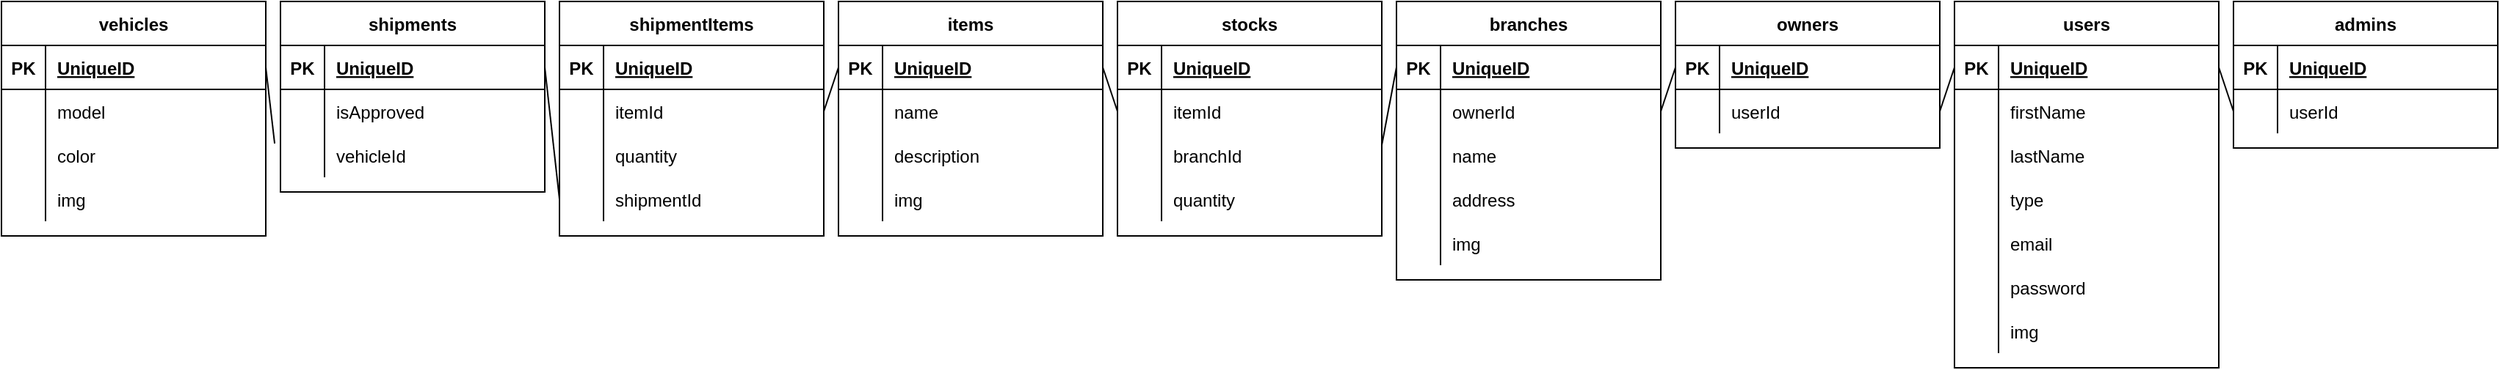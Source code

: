 <mxfile version="20.3.0" type="device"><diagram id="ahEqrZhS5CQChm1L1wjE" name="Page-1"><mxGraphModel dx="1419" dy="865" grid="1" gridSize="10" guides="1" tooltips="1" connect="1" arrows="1" fold="1" page="1" pageScale="1" pageWidth="850" pageHeight="1100" math="0" shadow="0"><root><mxCell id="0"/><mxCell id="1" parent="0"/><mxCell id="N9Du5Op2rLEVQdW0FPnH-1" value="users" style="shape=table;startSize=30;container=1;collapsible=1;childLayout=tableLayout;fixedRows=1;rowLines=0;fontStyle=1;align=center;resizeLast=1;" parent="1" vertex="1"><mxGeometry x="1460" y="490" width="180" height="250" as="geometry"/></mxCell><mxCell id="N9Du5Op2rLEVQdW0FPnH-2" value="" style="shape=tableRow;horizontal=0;startSize=0;swimlaneHead=0;swimlaneBody=0;fillColor=none;collapsible=0;dropTarget=0;points=[[0,0.5],[1,0.5]];portConstraint=eastwest;top=0;left=0;right=0;bottom=1;" parent="N9Du5Op2rLEVQdW0FPnH-1" vertex="1"><mxGeometry y="30" width="180" height="30" as="geometry"/></mxCell><mxCell id="N9Du5Op2rLEVQdW0FPnH-3" value="PK" style="shape=partialRectangle;connectable=0;fillColor=none;top=0;left=0;bottom=0;right=0;fontStyle=1;overflow=hidden;" parent="N9Du5Op2rLEVQdW0FPnH-2" vertex="1"><mxGeometry width="30" height="30" as="geometry"><mxRectangle width="30" height="30" as="alternateBounds"/></mxGeometry></mxCell><mxCell id="N9Du5Op2rLEVQdW0FPnH-4" value="UniqueID" style="shape=partialRectangle;connectable=0;fillColor=none;top=0;left=0;bottom=0;right=0;align=left;spacingLeft=6;fontStyle=5;overflow=hidden;" parent="N9Du5Op2rLEVQdW0FPnH-2" vertex="1"><mxGeometry x="30" width="150" height="30" as="geometry"><mxRectangle width="150" height="30" as="alternateBounds"/></mxGeometry></mxCell><mxCell id="N9Du5Op2rLEVQdW0FPnH-5" value="" style="shape=tableRow;horizontal=0;startSize=0;swimlaneHead=0;swimlaneBody=0;fillColor=none;collapsible=0;dropTarget=0;points=[[0,0.5],[1,0.5]];portConstraint=eastwest;top=0;left=0;right=0;bottom=0;" parent="N9Du5Op2rLEVQdW0FPnH-1" vertex="1"><mxGeometry y="60" width="180" height="30" as="geometry"/></mxCell><mxCell id="N9Du5Op2rLEVQdW0FPnH-6" value="" style="shape=partialRectangle;connectable=0;fillColor=none;top=0;left=0;bottom=0;right=0;editable=1;overflow=hidden;" parent="N9Du5Op2rLEVQdW0FPnH-5" vertex="1"><mxGeometry width="30" height="30" as="geometry"><mxRectangle width="30" height="30" as="alternateBounds"/></mxGeometry></mxCell><mxCell id="N9Du5Op2rLEVQdW0FPnH-7" value="firstName" style="shape=partialRectangle;connectable=0;fillColor=none;top=0;left=0;bottom=0;right=0;align=left;spacingLeft=6;overflow=hidden;" parent="N9Du5Op2rLEVQdW0FPnH-5" vertex="1"><mxGeometry x="30" width="150" height="30" as="geometry"><mxRectangle width="150" height="30" as="alternateBounds"/></mxGeometry></mxCell><mxCell id="N9Du5Op2rLEVQdW0FPnH-8" value="" style="shape=tableRow;horizontal=0;startSize=0;swimlaneHead=0;swimlaneBody=0;fillColor=none;collapsible=0;dropTarget=0;points=[[0,0.5],[1,0.5]];portConstraint=eastwest;top=0;left=0;right=0;bottom=0;" parent="N9Du5Op2rLEVQdW0FPnH-1" vertex="1"><mxGeometry y="90" width="180" height="30" as="geometry"/></mxCell><mxCell id="N9Du5Op2rLEVQdW0FPnH-9" value="" style="shape=partialRectangle;connectable=0;fillColor=none;top=0;left=0;bottom=0;right=0;editable=1;overflow=hidden;" parent="N9Du5Op2rLEVQdW0FPnH-8" vertex="1"><mxGeometry width="30" height="30" as="geometry"><mxRectangle width="30" height="30" as="alternateBounds"/></mxGeometry></mxCell><mxCell id="N9Du5Op2rLEVQdW0FPnH-10" value="lastName" style="shape=partialRectangle;connectable=0;fillColor=none;top=0;left=0;bottom=0;right=0;align=left;spacingLeft=6;overflow=hidden;" parent="N9Du5Op2rLEVQdW0FPnH-8" vertex="1"><mxGeometry x="30" width="150" height="30" as="geometry"><mxRectangle width="150" height="30" as="alternateBounds"/></mxGeometry></mxCell><mxCell id="N9Du5Op2rLEVQdW0FPnH-140" style="shape=tableRow;horizontal=0;startSize=0;swimlaneHead=0;swimlaneBody=0;fillColor=none;collapsible=0;dropTarget=0;points=[[0,0.5],[1,0.5]];portConstraint=eastwest;top=0;left=0;right=0;bottom=0;" parent="N9Du5Op2rLEVQdW0FPnH-1" vertex="1"><mxGeometry y="120" width="180" height="30" as="geometry"/></mxCell><mxCell id="N9Du5Op2rLEVQdW0FPnH-141" style="shape=partialRectangle;connectable=0;fillColor=none;top=0;left=0;bottom=0;right=0;editable=1;overflow=hidden;" parent="N9Du5Op2rLEVQdW0FPnH-140" vertex="1"><mxGeometry width="30" height="30" as="geometry"><mxRectangle width="30" height="30" as="alternateBounds"/></mxGeometry></mxCell><mxCell id="N9Du5Op2rLEVQdW0FPnH-142" value="type" style="shape=partialRectangle;connectable=0;fillColor=none;top=0;left=0;bottom=0;right=0;align=left;spacingLeft=6;overflow=hidden;" parent="N9Du5Op2rLEVQdW0FPnH-140" vertex="1"><mxGeometry x="30" width="150" height="30" as="geometry"><mxRectangle width="150" height="30" as="alternateBounds"/></mxGeometry></mxCell><mxCell id="N9Du5Op2rLEVQdW0FPnH-143" style="shape=tableRow;horizontal=0;startSize=0;swimlaneHead=0;swimlaneBody=0;fillColor=none;collapsible=0;dropTarget=0;points=[[0,0.5],[1,0.5]];portConstraint=eastwest;top=0;left=0;right=0;bottom=0;" parent="N9Du5Op2rLEVQdW0FPnH-1" vertex="1"><mxGeometry y="150" width="180" height="30" as="geometry"/></mxCell><mxCell id="N9Du5Op2rLEVQdW0FPnH-144" style="shape=partialRectangle;connectable=0;fillColor=none;top=0;left=0;bottom=0;right=0;editable=1;overflow=hidden;" parent="N9Du5Op2rLEVQdW0FPnH-143" vertex="1"><mxGeometry width="30" height="30" as="geometry"><mxRectangle width="30" height="30" as="alternateBounds"/></mxGeometry></mxCell><mxCell id="N9Du5Op2rLEVQdW0FPnH-145" value="email" style="shape=partialRectangle;connectable=0;fillColor=none;top=0;left=0;bottom=0;right=0;align=left;spacingLeft=6;overflow=hidden;" parent="N9Du5Op2rLEVQdW0FPnH-143" vertex="1"><mxGeometry x="30" width="150" height="30" as="geometry"><mxRectangle width="150" height="30" as="alternateBounds"/></mxGeometry></mxCell><mxCell id="N9Du5Op2rLEVQdW0FPnH-146" style="shape=tableRow;horizontal=0;startSize=0;swimlaneHead=0;swimlaneBody=0;fillColor=none;collapsible=0;dropTarget=0;points=[[0,0.5],[1,0.5]];portConstraint=eastwest;top=0;left=0;right=0;bottom=0;" parent="N9Du5Op2rLEVQdW0FPnH-1" vertex="1"><mxGeometry y="180" width="180" height="30" as="geometry"/></mxCell><mxCell id="N9Du5Op2rLEVQdW0FPnH-147" style="shape=partialRectangle;connectable=0;fillColor=none;top=0;left=0;bottom=0;right=0;editable=1;overflow=hidden;" parent="N9Du5Op2rLEVQdW0FPnH-146" vertex="1"><mxGeometry width="30" height="30" as="geometry"><mxRectangle width="30" height="30" as="alternateBounds"/></mxGeometry></mxCell><mxCell id="N9Du5Op2rLEVQdW0FPnH-148" value="password" style="shape=partialRectangle;connectable=0;fillColor=none;top=0;left=0;bottom=0;right=0;align=left;spacingLeft=6;overflow=hidden;" parent="N9Du5Op2rLEVQdW0FPnH-146" vertex="1"><mxGeometry x="30" width="150" height="30" as="geometry"><mxRectangle width="150" height="30" as="alternateBounds"/></mxGeometry></mxCell><mxCell id="N9Du5Op2rLEVQdW0FPnH-158" style="shape=tableRow;horizontal=0;startSize=0;swimlaneHead=0;swimlaneBody=0;fillColor=none;collapsible=0;dropTarget=0;points=[[0,0.5],[1,0.5]];portConstraint=eastwest;top=0;left=0;right=0;bottom=0;" parent="N9Du5Op2rLEVQdW0FPnH-1" vertex="1"><mxGeometry y="210" width="180" height="30" as="geometry"/></mxCell><mxCell id="N9Du5Op2rLEVQdW0FPnH-159" style="shape=partialRectangle;connectable=0;fillColor=none;top=0;left=0;bottom=0;right=0;editable=1;overflow=hidden;" parent="N9Du5Op2rLEVQdW0FPnH-158" vertex="1"><mxGeometry width="30" height="30" as="geometry"><mxRectangle width="30" height="30" as="alternateBounds"/></mxGeometry></mxCell><mxCell id="N9Du5Op2rLEVQdW0FPnH-160" value="img" style="shape=partialRectangle;connectable=0;fillColor=none;top=0;left=0;bottom=0;right=0;align=left;spacingLeft=6;overflow=hidden;" parent="N9Du5Op2rLEVQdW0FPnH-158" vertex="1"><mxGeometry x="30" width="150" height="30" as="geometry"><mxRectangle width="150" height="30" as="alternateBounds"/></mxGeometry></mxCell><mxCell id="N9Du5Op2rLEVQdW0FPnH-14" value="items" style="shape=table;startSize=30;container=1;collapsible=1;childLayout=tableLayout;fixedRows=1;rowLines=0;fontStyle=1;align=center;resizeLast=1;" parent="1" vertex="1"><mxGeometry x="700" y="490" width="180" height="160" as="geometry"/></mxCell><mxCell id="N9Du5Op2rLEVQdW0FPnH-15" value="" style="shape=tableRow;horizontal=0;startSize=0;swimlaneHead=0;swimlaneBody=0;fillColor=none;collapsible=0;dropTarget=0;points=[[0,0.5],[1,0.5]];portConstraint=eastwest;top=0;left=0;right=0;bottom=1;" parent="N9Du5Op2rLEVQdW0FPnH-14" vertex="1"><mxGeometry y="30" width="180" height="30" as="geometry"/></mxCell><mxCell id="N9Du5Op2rLEVQdW0FPnH-16" value="PK" style="shape=partialRectangle;connectable=0;fillColor=none;top=0;left=0;bottom=0;right=0;fontStyle=1;overflow=hidden;" parent="N9Du5Op2rLEVQdW0FPnH-15" vertex="1"><mxGeometry width="30" height="30" as="geometry"><mxRectangle width="30" height="30" as="alternateBounds"/></mxGeometry></mxCell><mxCell id="N9Du5Op2rLEVQdW0FPnH-17" value="UniqueID" style="shape=partialRectangle;connectable=0;fillColor=none;top=0;left=0;bottom=0;right=0;align=left;spacingLeft=6;fontStyle=5;overflow=hidden;" parent="N9Du5Op2rLEVQdW0FPnH-15" vertex="1"><mxGeometry x="30" width="150" height="30" as="geometry"><mxRectangle width="150" height="30" as="alternateBounds"/></mxGeometry></mxCell><mxCell id="N9Du5Op2rLEVQdW0FPnH-18" value="" style="shape=tableRow;horizontal=0;startSize=0;swimlaneHead=0;swimlaneBody=0;fillColor=none;collapsible=0;dropTarget=0;points=[[0,0.5],[1,0.5]];portConstraint=eastwest;top=0;left=0;right=0;bottom=0;" parent="N9Du5Op2rLEVQdW0FPnH-14" vertex="1"><mxGeometry y="60" width="180" height="30" as="geometry"/></mxCell><mxCell id="N9Du5Op2rLEVQdW0FPnH-19" value="" style="shape=partialRectangle;connectable=0;fillColor=none;top=0;left=0;bottom=0;right=0;editable=1;overflow=hidden;" parent="N9Du5Op2rLEVQdW0FPnH-18" vertex="1"><mxGeometry width="30" height="30" as="geometry"><mxRectangle width="30" height="30" as="alternateBounds"/></mxGeometry></mxCell><mxCell id="N9Du5Op2rLEVQdW0FPnH-20" value="name" style="shape=partialRectangle;connectable=0;fillColor=none;top=0;left=0;bottom=0;right=0;align=left;spacingLeft=6;overflow=hidden;" parent="N9Du5Op2rLEVQdW0FPnH-18" vertex="1"><mxGeometry x="30" width="150" height="30" as="geometry"><mxRectangle width="150" height="30" as="alternateBounds"/></mxGeometry></mxCell><mxCell id="N9Du5Op2rLEVQdW0FPnH-21" value="" style="shape=tableRow;horizontal=0;startSize=0;swimlaneHead=0;swimlaneBody=0;fillColor=none;collapsible=0;dropTarget=0;points=[[0,0.5],[1,0.5]];portConstraint=eastwest;top=0;left=0;right=0;bottom=0;" parent="N9Du5Op2rLEVQdW0FPnH-14" vertex="1"><mxGeometry y="90" width="180" height="30" as="geometry"/></mxCell><mxCell id="N9Du5Op2rLEVQdW0FPnH-22" value="" style="shape=partialRectangle;connectable=0;fillColor=none;top=0;left=0;bottom=0;right=0;editable=1;overflow=hidden;" parent="N9Du5Op2rLEVQdW0FPnH-21" vertex="1"><mxGeometry width="30" height="30" as="geometry"><mxRectangle width="30" height="30" as="alternateBounds"/></mxGeometry></mxCell><mxCell id="N9Du5Op2rLEVQdW0FPnH-23" value="description" style="shape=partialRectangle;connectable=0;fillColor=none;top=0;left=0;bottom=0;right=0;align=left;spacingLeft=6;overflow=hidden;" parent="N9Du5Op2rLEVQdW0FPnH-21" vertex="1"><mxGeometry x="30" width="150" height="30" as="geometry"><mxRectangle width="150" height="30" as="alternateBounds"/></mxGeometry></mxCell><mxCell id="N9Du5Op2rLEVQdW0FPnH-152" style="shape=tableRow;horizontal=0;startSize=0;swimlaneHead=0;swimlaneBody=0;fillColor=none;collapsible=0;dropTarget=0;points=[[0,0.5],[1,0.5]];portConstraint=eastwest;top=0;left=0;right=0;bottom=0;" parent="N9Du5Op2rLEVQdW0FPnH-14" vertex="1"><mxGeometry y="120" width="180" height="30" as="geometry"/></mxCell><mxCell id="N9Du5Op2rLEVQdW0FPnH-153" style="shape=partialRectangle;connectable=0;fillColor=none;top=0;left=0;bottom=0;right=0;editable=1;overflow=hidden;" parent="N9Du5Op2rLEVQdW0FPnH-152" vertex="1"><mxGeometry width="30" height="30" as="geometry"><mxRectangle width="30" height="30" as="alternateBounds"/></mxGeometry></mxCell><mxCell id="N9Du5Op2rLEVQdW0FPnH-154" value="img" style="shape=partialRectangle;connectable=0;fillColor=none;top=0;left=0;bottom=0;right=0;align=left;spacingLeft=6;overflow=hidden;" parent="N9Du5Op2rLEVQdW0FPnH-152" vertex="1"><mxGeometry x="30" width="150" height="30" as="geometry"><mxRectangle width="150" height="30" as="alternateBounds"/></mxGeometry></mxCell><mxCell id="N9Du5Op2rLEVQdW0FPnH-27" value="vehicles" style="shape=table;startSize=30;container=1;collapsible=1;childLayout=tableLayout;fixedRows=1;rowLines=0;fontStyle=1;align=center;resizeLast=1;" parent="1" vertex="1"><mxGeometry x="130" y="490" width="180" height="160" as="geometry"/></mxCell><mxCell id="N9Du5Op2rLEVQdW0FPnH-28" value="" style="shape=tableRow;horizontal=0;startSize=0;swimlaneHead=0;swimlaneBody=0;fillColor=none;collapsible=0;dropTarget=0;points=[[0,0.5],[1,0.5]];portConstraint=eastwest;top=0;left=0;right=0;bottom=1;" parent="N9Du5Op2rLEVQdW0FPnH-27" vertex="1"><mxGeometry y="30" width="180" height="30" as="geometry"/></mxCell><mxCell id="N9Du5Op2rLEVQdW0FPnH-29" value="PK" style="shape=partialRectangle;connectable=0;fillColor=none;top=0;left=0;bottom=0;right=0;fontStyle=1;overflow=hidden;" parent="N9Du5Op2rLEVQdW0FPnH-28" vertex="1"><mxGeometry width="30" height="30" as="geometry"><mxRectangle width="30" height="30" as="alternateBounds"/></mxGeometry></mxCell><mxCell id="N9Du5Op2rLEVQdW0FPnH-30" value="UniqueID" style="shape=partialRectangle;connectable=0;fillColor=none;top=0;left=0;bottom=0;right=0;align=left;spacingLeft=6;fontStyle=5;overflow=hidden;" parent="N9Du5Op2rLEVQdW0FPnH-28" vertex="1"><mxGeometry x="30" width="150" height="30" as="geometry"><mxRectangle width="150" height="30" as="alternateBounds"/></mxGeometry></mxCell><mxCell id="N9Du5Op2rLEVQdW0FPnH-31" value="" style="shape=tableRow;horizontal=0;startSize=0;swimlaneHead=0;swimlaneBody=0;fillColor=none;collapsible=0;dropTarget=0;points=[[0,0.5],[1,0.5]];portConstraint=eastwest;top=0;left=0;right=0;bottom=0;" parent="N9Du5Op2rLEVQdW0FPnH-27" vertex="1"><mxGeometry y="60" width="180" height="30" as="geometry"/></mxCell><mxCell id="N9Du5Op2rLEVQdW0FPnH-32" value="" style="shape=partialRectangle;connectable=0;fillColor=none;top=0;left=0;bottom=0;right=0;editable=1;overflow=hidden;" parent="N9Du5Op2rLEVQdW0FPnH-31" vertex="1"><mxGeometry width="30" height="30" as="geometry"><mxRectangle width="30" height="30" as="alternateBounds"/></mxGeometry></mxCell><mxCell id="N9Du5Op2rLEVQdW0FPnH-33" value="model" style="shape=partialRectangle;connectable=0;fillColor=none;top=0;left=0;bottom=0;right=0;align=left;spacingLeft=6;overflow=hidden;" parent="N9Du5Op2rLEVQdW0FPnH-31" vertex="1"><mxGeometry x="30" width="150" height="30" as="geometry"><mxRectangle width="150" height="30" as="alternateBounds"/></mxGeometry></mxCell><mxCell id="N9Du5Op2rLEVQdW0FPnH-34" value="" style="shape=tableRow;horizontal=0;startSize=0;swimlaneHead=0;swimlaneBody=0;fillColor=none;collapsible=0;dropTarget=0;points=[[0,0.5],[1,0.5]];portConstraint=eastwest;top=0;left=0;right=0;bottom=0;" parent="N9Du5Op2rLEVQdW0FPnH-27" vertex="1"><mxGeometry y="90" width="180" height="30" as="geometry"/></mxCell><mxCell id="N9Du5Op2rLEVQdW0FPnH-35" value="" style="shape=partialRectangle;connectable=0;fillColor=none;top=0;left=0;bottom=0;right=0;editable=1;overflow=hidden;" parent="N9Du5Op2rLEVQdW0FPnH-34" vertex="1"><mxGeometry width="30" height="30" as="geometry"><mxRectangle width="30" height="30" as="alternateBounds"/></mxGeometry></mxCell><mxCell id="N9Du5Op2rLEVQdW0FPnH-36" value="color" style="shape=partialRectangle;connectable=0;fillColor=none;top=0;left=0;bottom=0;right=0;align=left;spacingLeft=6;overflow=hidden;" parent="N9Du5Op2rLEVQdW0FPnH-34" vertex="1"><mxGeometry x="30" width="150" height="30" as="geometry"><mxRectangle width="150" height="30" as="alternateBounds"/></mxGeometry></mxCell><mxCell id="N9Du5Op2rLEVQdW0FPnH-149" style="shape=tableRow;horizontal=0;startSize=0;swimlaneHead=0;swimlaneBody=0;fillColor=none;collapsible=0;dropTarget=0;points=[[0,0.5],[1,0.5]];portConstraint=eastwest;top=0;left=0;right=0;bottom=0;" parent="N9Du5Op2rLEVQdW0FPnH-27" vertex="1"><mxGeometry y="120" width="180" height="30" as="geometry"/></mxCell><mxCell id="N9Du5Op2rLEVQdW0FPnH-150" style="shape=partialRectangle;connectable=0;fillColor=none;top=0;left=0;bottom=0;right=0;editable=1;overflow=hidden;" parent="N9Du5Op2rLEVQdW0FPnH-149" vertex="1"><mxGeometry width="30" height="30" as="geometry"><mxRectangle width="30" height="30" as="alternateBounds"/></mxGeometry></mxCell><mxCell id="N9Du5Op2rLEVQdW0FPnH-151" value="img" style="shape=partialRectangle;connectable=0;fillColor=none;top=0;left=0;bottom=0;right=0;align=left;spacingLeft=6;overflow=hidden;" parent="N9Du5Op2rLEVQdW0FPnH-149" vertex="1"><mxGeometry x="30" width="150" height="30" as="geometry"><mxRectangle width="150" height="30" as="alternateBounds"/></mxGeometry></mxCell><mxCell id="N9Du5Op2rLEVQdW0FPnH-40" value="branches" style="shape=table;startSize=30;container=1;collapsible=1;childLayout=tableLayout;fixedRows=1;rowLines=0;fontStyle=1;align=center;resizeLast=1;" parent="1" vertex="1"><mxGeometry x="1080" y="490" width="180" height="190" as="geometry"/></mxCell><mxCell id="N9Du5Op2rLEVQdW0FPnH-41" value="" style="shape=tableRow;horizontal=0;startSize=0;swimlaneHead=0;swimlaneBody=0;fillColor=none;collapsible=0;dropTarget=0;points=[[0,0.5],[1,0.5]];portConstraint=eastwest;top=0;left=0;right=0;bottom=1;" parent="N9Du5Op2rLEVQdW0FPnH-40" vertex="1"><mxGeometry y="30" width="180" height="30" as="geometry"/></mxCell><mxCell id="N9Du5Op2rLEVQdW0FPnH-42" value="PK" style="shape=partialRectangle;connectable=0;fillColor=none;top=0;left=0;bottom=0;right=0;fontStyle=1;overflow=hidden;" parent="N9Du5Op2rLEVQdW0FPnH-41" vertex="1"><mxGeometry width="30" height="30" as="geometry"><mxRectangle width="30" height="30" as="alternateBounds"/></mxGeometry></mxCell><mxCell id="N9Du5Op2rLEVQdW0FPnH-43" value="UniqueID" style="shape=partialRectangle;connectable=0;fillColor=none;top=0;left=0;bottom=0;right=0;align=left;spacingLeft=6;fontStyle=5;overflow=hidden;" parent="N9Du5Op2rLEVQdW0FPnH-41" vertex="1"><mxGeometry x="30" width="150" height="30" as="geometry"><mxRectangle width="150" height="30" as="alternateBounds"/></mxGeometry></mxCell><mxCell id="N9Du5Op2rLEVQdW0FPnH-44" value="" style="shape=tableRow;horizontal=0;startSize=0;swimlaneHead=0;swimlaneBody=0;fillColor=none;collapsible=0;dropTarget=0;points=[[0,0.5],[1,0.5]];portConstraint=eastwest;top=0;left=0;right=0;bottom=0;" parent="N9Du5Op2rLEVQdW0FPnH-40" vertex="1"><mxGeometry y="60" width="180" height="30" as="geometry"/></mxCell><mxCell id="N9Du5Op2rLEVQdW0FPnH-45" value="" style="shape=partialRectangle;connectable=0;fillColor=none;top=0;left=0;bottom=0;right=0;editable=1;overflow=hidden;" parent="N9Du5Op2rLEVQdW0FPnH-44" vertex="1"><mxGeometry width="30" height="30" as="geometry"><mxRectangle width="30" height="30" as="alternateBounds"/></mxGeometry></mxCell><mxCell id="N9Du5Op2rLEVQdW0FPnH-46" value="ownerId" style="shape=partialRectangle;connectable=0;fillColor=none;top=0;left=0;bottom=0;right=0;align=left;spacingLeft=6;overflow=hidden;" parent="N9Du5Op2rLEVQdW0FPnH-44" vertex="1"><mxGeometry x="30" width="150" height="30" as="geometry"><mxRectangle width="150" height="30" as="alternateBounds"/></mxGeometry></mxCell><mxCell id="N9Du5Op2rLEVQdW0FPnH-50" value="" style="shape=tableRow;horizontal=0;startSize=0;swimlaneHead=0;swimlaneBody=0;fillColor=none;collapsible=0;dropTarget=0;points=[[0,0.5],[1,0.5]];portConstraint=eastwest;top=0;left=0;right=0;bottom=0;" parent="N9Du5Op2rLEVQdW0FPnH-40" vertex="1"><mxGeometry y="90" width="180" height="30" as="geometry"/></mxCell><mxCell id="N9Du5Op2rLEVQdW0FPnH-51" value="" style="shape=partialRectangle;connectable=0;fillColor=none;top=0;left=0;bottom=0;right=0;editable=1;overflow=hidden;" parent="N9Du5Op2rLEVQdW0FPnH-50" vertex="1"><mxGeometry width="30" height="30" as="geometry"><mxRectangle width="30" height="30" as="alternateBounds"/></mxGeometry></mxCell><mxCell id="N9Du5Op2rLEVQdW0FPnH-52" value="name" style="shape=partialRectangle;connectable=0;fillColor=none;top=0;left=0;bottom=0;right=0;align=left;spacingLeft=6;overflow=hidden;" parent="N9Du5Op2rLEVQdW0FPnH-50" vertex="1"><mxGeometry x="30" width="150" height="30" as="geometry"><mxRectangle width="150" height="30" as="alternateBounds"/></mxGeometry></mxCell><mxCell id="N9Du5Op2rLEVQdW0FPnH-47" value="" style="shape=tableRow;horizontal=0;startSize=0;swimlaneHead=0;swimlaneBody=0;fillColor=none;collapsible=0;dropTarget=0;points=[[0,0.5],[1,0.5]];portConstraint=eastwest;top=0;left=0;right=0;bottom=0;" parent="N9Du5Op2rLEVQdW0FPnH-40" vertex="1"><mxGeometry y="120" width="180" height="30" as="geometry"/></mxCell><mxCell id="N9Du5Op2rLEVQdW0FPnH-48" value="" style="shape=partialRectangle;connectable=0;fillColor=none;top=0;left=0;bottom=0;right=0;editable=1;overflow=hidden;" parent="N9Du5Op2rLEVQdW0FPnH-47" vertex="1"><mxGeometry width="30" height="30" as="geometry"><mxRectangle width="30" height="30" as="alternateBounds"/></mxGeometry></mxCell><mxCell id="N9Du5Op2rLEVQdW0FPnH-49" value="address" style="shape=partialRectangle;connectable=0;fillColor=none;top=0;left=0;bottom=0;right=0;align=left;spacingLeft=6;overflow=hidden;" parent="N9Du5Op2rLEVQdW0FPnH-47" vertex="1"><mxGeometry x="30" width="150" height="30" as="geometry"><mxRectangle width="150" height="30" as="alternateBounds"/></mxGeometry></mxCell><mxCell id="N9Du5Op2rLEVQdW0FPnH-155" style="shape=tableRow;horizontal=0;startSize=0;swimlaneHead=0;swimlaneBody=0;fillColor=none;collapsible=0;dropTarget=0;points=[[0,0.5],[1,0.5]];portConstraint=eastwest;top=0;left=0;right=0;bottom=0;" parent="N9Du5Op2rLEVQdW0FPnH-40" vertex="1"><mxGeometry y="150" width="180" height="30" as="geometry"/></mxCell><mxCell id="N9Du5Op2rLEVQdW0FPnH-156" style="shape=partialRectangle;connectable=0;fillColor=none;top=0;left=0;bottom=0;right=0;editable=1;overflow=hidden;" parent="N9Du5Op2rLEVQdW0FPnH-155" vertex="1"><mxGeometry width="30" height="30" as="geometry"><mxRectangle width="30" height="30" as="alternateBounds"/></mxGeometry></mxCell><mxCell id="N9Du5Op2rLEVQdW0FPnH-157" value="img" style="shape=partialRectangle;connectable=0;fillColor=none;top=0;left=0;bottom=0;right=0;align=left;spacingLeft=6;overflow=hidden;" parent="N9Du5Op2rLEVQdW0FPnH-155" vertex="1"><mxGeometry x="30" width="150" height="30" as="geometry"><mxRectangle width="150" height="30" as="alternateBounds"/></mxGeometry></mxCell><mxCell id="N9Du5Op2rLEVQdW0FPnH-53" value="owners" style="shape=table;startSize=30;container=1;collapsible=1;childLayout=tableLayout;fixedRows=1;rowLines=0;fontStyle=1;align=center;resizeLast=1;" parent="1" vertex="1"><mxGeometry x="1270" y="490" width="180" height="100" as="geometry"/></mxCell><mxCell id="N9Du5Op2rLEVQdW0FPnH-54" value="" style="shape=tableRow;horizontal=0;startSize=0;swimlaneHead=0;swimlaneBody=0;fillColor=none;collapsible=0;dropTarget=0;points=[[0,0.5],[1,0.5]];portConstraint=eastwest;top=0;left=0;right=0;bottom=1;" parent="N9Du5Op2rLEVQdW0FPnH-53" vertex="1"><mxGeometry y="30" width="180" height="30" as="geometry"/></mxCell><mxCell id="N9Du5Op2rLEVQdW0FPnH-55" value="PK" style="shape=partialRectangle;connectable=0;fillColor=none;top=0;left=0;bottom=0;right=0;fontStyle=1;overflow=hidden;" parent="N9Du5Op2rLEVQdW0FPnH-54" vertex="1"><mxGeometry width="30" height="30" as="geometry"><mxRectangle width="30" height="30" as="alternateBounds"/></mxGeometry></mxCell><mxCell id="N9Du5Op2rLEVQdW0FPnH-56" value="UniqueID" style="shape=partialRectangle;connectable=0;fillColor=none;top=0;left=0;bottom=0;right=0;align=left;spacingLeft=6;fontStyle=5;overflow=hidden;" parent="N9Du5Op2rLEVQdW0FPnH-54" vertex="1"><mxGeometry x="30" width="150" height="30" as="geometry"><mxRectangle width="150" height="30" as="alternateBounds"/></mxGeometry></mxCell><mxCell id="N9Du5Op2rLEVQdW0FPnH-57" value="" style="shape=tableRow;horizontal=0;startSize=0;swimlaneHead=0;swimlaneBody=0;fillColor=none;collapsible=0;dropTarget=0;points=[[0,0.5],[1,0.5]];portConstraint=eastwest;top=0;left=0;right=0;bottom=0;" parent="N9Du5Op2rLEVQdW0FPnH-53" vertex="1"><mxGeometry y="60" width="180" height="30" as="geometry"/></mxCell><mxCell id="N9Du5Op2rLEVQdW0FPnH-58" value="" style="shape=partialRectangle;connectable=0;fillColor=none;top=0;left=0;bottom=0;right=0;editable=1;overflow=hidden;" parent="N9Du5Op2rLEVQdW0FPnH-57" vertex="1"><mxGeometry width="30" height="30" as="geometry"><mxRectangle width="30" height="30" as="alternateBounds"/></mxGeometry></mxCell><mxCell id="N9Du5Op2rLEVQdW0FPnH-59" value="userId" style="shape=partialRectangle;connectable=0;fillColor=none;top=0;left=0;bottom=0;right=0;align=left;spacingLeft=6;overflow=hidden;" parent="N9Du5Op2rLEVQdW0FPnH-57" vertex="1"><mxGeometry x="30" width="150" height="30" as="geometry"><mxRectangle width="150" height="30" as="alternateBounds"/></mxGeometry></mxCell><mxCell id="N9Du5Op2rLEVQdW0FPnH-66" value="admins" style="shape=table;startSize=30;container=1;collapsible=1;childLayout=tableLayout;fixedRows=1;rowLines=0;fontStyle=1;align=center;resizeLast=1;" parent="1" vertex="1"><mxGeometry x="1650" y="490" width="180" height="100" as="geometry"/></mxCell><mxCell id="N9Du5Op2rLEVQdW0FPnH-67" value="" style="shape=tableRow;horizontal=0;startSize=0;swimlaneHead=0;swimlaneBody=0;fillColor=none;collapsible=0;dropTarget=0;points=[[0,0.5],[1,0.5]];portConstraint=eastwest;top=0;left=0;right=0;bottom=1;" parent="N9Du5Op2rLEVQdW0FPnH-66" vertex="1"><mxGeometry y="30" width="180" height="30" as="geometry"/></mxCell><mxCell id="N9Du5Op2rLEVQdW0FPnH-68" value="PK" style="shape=partialRectangle;connectable=0;fillColor=none;top=0;left=0;bottom=0;right=0;fontStyle=1;overflow=hidden;" parent="N9Du5Op2rLEVQdW0FPnH-67" vertex="1"><mxGeometry width="30" height="30" as="geometry"><mxRectangle width="30" height="30" as="alternateBounds"/></mxGeometry></mxCell><mxCell id="N9Du5Op2rLEVQdW0FPnH-69" value="UniqueID" style="shape=partialRectangle;connectable=0;fillColor=none;top=0;left=0;bottom=0;right=0;align=left;spacingLeft=6;fontStyle=5;overflow=hidden;" parent="N9Du5Op2rLEVQdW0FPnH-67" vertex="1"><mxGeometry x="30" width="150" height="30" as="geometry"><mxRectangle width="150" height="30" as="alternateBounds"/></mxGeometry></mxCell><mxCell id="N9Du5Op2rLEVQdW0FPnH-70" value="" style="shape=tableRow;horizontal=0;startSize=0;swimlaneHead=0;swimlaneBody=0;fillColor=none;collapsible=0;dropTarget=0;points=[[0,0.5],[1,0.5]];portConstraint=eastwest;top=0;left=0;right=0;bottom=0;" parent="N9Du5Op2rLEVQdW0FPnH-66" vertex="1"><mxGeometry y="60" width="180" height="30" as="geometry"/></mxCell><mxCell id="N9Du5Op2rLEVQdW0FPnH-71" value="" style="shape=partialRectangle;connectable=0;fillColor=none;top=0;left=0;bottom=0;right=0;editable=1;overflow=hidden;" parent="N9Du5Op2rLEVQdW0FPnH-70" vertex="1"><mxGeometry width="30" height="30" as="geometry"><mxRectangle width="30" height="30" as="alternateBounds"/></mxGeometry></mxCell><mxCell id="N9Du5Op2rLEVQdW0FPnH-72" value="userId" style="shape=partialRectangle;connectable=0;fillColor=none;top=0;left=0;bottom=0;right=0;align=left;spacingLeft=6;overflow=hidden;" parent="N9Du5Op2rLEVQdW0FPnH-70" vertex="1"><mxGeometry x="30" width="150" height="30" as="geometry"><mxRectangle width="150" height="30" as="alternateBounds"/></mxGeometry></mxCell><mxCell id="N9Du5Op2rLEVQdW0FPnH-79" value="shipments" style="shape=table;startSize=30;container=1;collapsible=1;childLayout=tableLayout;fixedRows=1;rowLines=0;fontStyle=1;align=center;resizeLast=1;" parent="1" vertex="1"><mxGeometry x="320" y="490" width="180" height="130" as="geometry"/></mxCell><mxCell id="N9Du5Op2rLEVQdW0FPnH-80" value="" style="shape=tableRow;horizontal=0;startSize=0;swimlaneHead=0;swimlaneBody=0;fillColor=none;collapsible=0;dropTarget=0;points=[[0,0.5],[1,0.5]];portConstraint=eastwest;top=0;left=0;right=0;bottom=1;" parent="N9Du5Op2rLEVQdW0FPnH-79" vertex="1"><mxGeometry y="30" width="180" height="30" as="geometry"/></mxCell><mxCell id="N9Du5Op2rLEVQdW0FPnH-81" value="PK" style="shape=partialRectangle;connectable=0;fillColor=none;top=0;left=0;bottom=0;right=0;fontStyle=1;overflow=hidden;" parent="N9Du5Op2rLEVQdW0FPnH-80" vertex="1"><mxGeometry width="30" height="30" as="geometry"><mxRectangle width="30" height="30" as="alternateBounds"/></mxGeometry></mxCell><mxCell id="N9Du5Op2rLEVQdW0FPnH-82" value="UniqueID" style="shape=partialRectangle;connectable=0;fillColor=none;top=0;left=0;bottom=0;right=0;align=left;spacingLeft=6;fontStyle=5;overflow=hidden;" parent="N9Du5Op2rLEVQdW0FPnH-80" vertex="1"><mxGeometry x="30" width="150" height="30" as="geometry"><mxRectangle width="150" height="30" as="alternateBounds"/></mxGeometry></mxCell><mxCell id="N9Du5Op2rLEVQdW0FPnH-83" value="" style="shape=tableRow;horizontal=0;startSize=0;swimlaneHead=0;swimlaneBody=0;fillColor=none;collapsible=0;dropTarget=0;points=[[0,0.5],[1,0.5]];portConstraint=eastwest;top=0;left=0;right=0;bottom=0;" parent="N9Du5Op2rLEVQdW0FPnH-79" vertex="1"><mxGeometry y="60" width="180" height="30" as="geometry"/></mxCell><mxCell id="N9Du5Op2rLEVQdW0FPnH-84" value="" style="shape=partialRectangle;connectable=0;fillColor=none;top=0;left=0;bottom=0;right=0;editable=1;overflow=hidden;" parent="N9Du5Op2rLEVQdW0FPnH-83" vertex="1"><mxGeometry width="30" height="30" as="geometry"><mxRectangle width="30" height="30" as="alternateBounds"/></mxGeometry></mxCell><mxCell id="N9Du5Op2rLEVQdW0FPnH-85" value="isApproved" style="shape=partialRectangle;connectable=0;fillColor=none;top=0;left=0;bottom=0;right=0;align=left;spacingLeft=6;overflow=hidden;" parent="N9Du5Op2rLEVQdW0FPnH-83" vertex="1"><mxGeometry x="30" width="150" height="30" as="geometry"><mxRectangle width="150" height="30" as="alternateBounds"/></mxGeometry></mxCell><mxCell id="N9Du5Op2rLEVQdW0FPnH-86" value="" style="shape=tableRow;horizontal=0;startSize=0;swimlaneHead=0;swimlaneBody=0;fillColor=none;collapsible=0;dropTarget=0;points=[[0,0.5],[1,0.5]];portConstraint=eastwest;top=0;left=0;right=0;bottom=0;" parent="N9Du5Op2rLEVQdW0FPnH-79" vertex="1"><mxGeometry y="90" width="180" height="30" as="geometry"/></mxCell><mxCell id="N9Du5Op2rLEVQdW0FPnH-87" value="" style="shape=partialRectangle;connectable=0;fillColor=none;top=0;left=0;bottom=0;right=0;editable=1;overflow=hidden;" parent="N9Du5Op2rLEVQdW0FPnH-86" vertex="1"><mxGeometry width="30" height="30" as="geometry"><mxRectangle width="30" height="30" as="alternateBounds"/></mxGeometry></mxCell><mxCell id="N9Du5Op2rLEVQdW0FPnH-88" value="vehicleId" style="shape=partialRectangle;connectable=0;fillColor=none;top=0;left=0;bottom=0;right=0;align=left;spacingLeft=6;overflow=hidden;" parent="N9Du5Op2rLEVQdW0FPnH-86" vertex="1"><mxGeometry x="30" width="150" height="30" as="geometry"><mxRectangle width="150" height="30" as="alternateBounds"/></mxGeometry></mxCell><mxCell id="N9Du5Op2rLEVQdW0FPnH-92" value="stocks" style="shape=table;startSize=30;container=1;collapsible=1;childLayout=tableLayout;fixedRows=1;rowLines=0;fontStyle=1;align=center;resizeLast=1;" parent="1" vertex="1"><mxGeometry x="890" y="490" width="180" height="160" as="geometry"/></mxCell><mxCell id="N9Du5Op2rLEVQdW0FPnH-93" value="" style="shape=tableRow;horizontal=0;startSize=0;swimlaneHead=0;swimlaneBody=0;fillColor=none;collapsible=0;dropTarget=0;points=[[0,0.5],[1,0.5]];portConstraint=eastwest;top=0;left=0;right=0;bottom=1;" parent="N9Du5Op2rLEVQdW0FPnH-92" vertex="1"><mxGeometry y="30" width="180" height="30" as="geometry"/></mxCell><mxCell id="N9Du5Op2rLEVQdW0FPnH-94" value="PK" style="shape=partialRectangle;connectable=0;fillColor=none;top=0;left=0;bottom=0;right=0;fontStyle=1;overflow=hidden;" parent="N9Du5Op2rLEVQdW0FPnH-93" vertex="1"><mxGeometry width="30" height="30" as="geometry"><mxRectangle width="30" height="30" as="alternateBounds"/></mxGeometry></mxCell><mxCell id="N9Du5Op2rLEVQdW0FPnH-95" value="UniqueID" style="shape=partialRectangle;connectable=0;fillColor=none;top=0;left=0;bottom=0;right=0;align=left;spacingLeft=6;fontStyle=5;overflow=hidden;" parent="N9Du5Op2rLEVQdW0FPnH-93" vertex="1"><mxGeometry x="30" width="150" height="30" as="geometry"><mxRectangle width="150" height="30" as="alternateBounds"/></mxGeometry></mxCell><mxCell id="N9Du5Op2rLEVQdW0FPnH-96" value="" style="shape=tableRow;horizontal=0;startSize=0;swimlaneHead=0;swimlaneBody=0;fillColor=none;collapsible=0;dropTarget=0;points=[[0,0.5],[1,0.5]];portConstraint=eastwest;top=0;left=0;right=0;bottom=0;" parent="N9Du5Op2rLEVQdW0FPnH-92" vertex="1"><mxGeometry y="60" width="180" height="30" as="geometry"/></mxCell><mxCell id="N9Du5Op2rLEVQdW0FPnH-97" value="" style="shape=partialRectangle;connectable=0;fillColor=none;top=0;left=0;bottom=0;right=0;editable=1;overflow=hidden;" parent="N9Du5Op2rLEVQdW0FPnH-96" vertex="1"><mxGeometry width="30" height="30" as="geometry"><mxRectangle width="30" height="30" as="alternateBounds"/></mxGeometry></mxCell><mxCell id="N9Du5Op2rLEVQdW0FPnH-98" value="itemId" style="shape=partialRectangle;connectable=0;fillColor=none;top=0;left=0;bottom=0;right=0;align=left;spacingLeft=6;overflow=hidden;" parent="N9Du5Op2rLEVQdW0FPnH-96" vertex="1"><mxGeometry x="30" width="150" height="30" as="geometry"><mxRectangle width="150" height="30" as="alternateBounds"/></mxGeometry></mxCell><mxCell id="N9Du5Op2rLEVQdW0FPnH-99" value="" style="shape=tableRow;horizontal=0;startSize=0;swimlaneHead=0;swimlaneBody=0;fillColor=none;collapsible=0;dropTarget=0;points=[[0,0.5],[1,0.5]];portConstraint=eastwest;top=0;left=0;right=0;bottom=0;" parent="N9Du5Op2rLEVQdW0FPnH-92" vertex="1"><mxGeometry y="90" width="180" height="30" as="geometry"/></mxCell><mxCell id="N9Du5Op2rLEVQdW0FPnH-100" value="" style="shape=partialRectangle;connectable=0;fillColor=none;top=0;left=0;bottom=0;right=0;editable=1;overflow=hidden;" parent="N9Du5Op2rLEVQdW0FPnH-99" vertex="1"><mxGeometry width="30" height="30" as="geometry"><mxRectangle width="30" height="30" as="alternateBounds"/></mxGeometry></mxCell><mxCell id="N9Du5Op2rLEVQdW0FPnH-101" value="branchId" style="shape=partialRectangle;connectable=0;fillColor=none;top=0;left=0;bottom=0;right=0;align=left;spacingLeft=6;overflow=hidden;" parent="N9Du5Op2rLEVQdW0FPnH-99" vertex="1"><mxGeometry x="30" width="150" height="30" as="geometry"><mxRectangle width="150" height="30" as="alternateBounds"/></mxGeometry></mxCell><mxCell id="N9Du5Op2rLEVQdW0FPnH-102" value="" style="shape=tableRow;horizontal=0;startSize=0;swimlaneHead=0;swimlaneBody=0;fillColor=none;collapsible=0;dropTarget=0;points=[[0,0.5],[1,0.5]];portConstraint=eastwest;top=0;left=0;right=0;bottom=0;" parent="N9Du5Op2rLEVQdW0FPnH-92" vertex="1"><mxGeometry y="120" width="180" height="30" as="geometry"/></mxCell><mxCell id="N9Du5Op2rLEVQdW0FPnH-103" value="" style="shape=partialRectangle;connectable=0;fillColor=none;top=0;left=0;bottom=0;right=0;editable=1;overflow=hidden;" parent="N9Du5Op2rLEVQdW0FPnH-102" vertex="1"><mxGeometry width="30" height="30" as="geometry"><mxRectangle width="30" height="30" as="alternateBounds"/></mxGeometry></mxCell><mxCell id="N9Du5Op2rLEVQdW0FPnH-104" value="quantity" style="shape=partialRectangle;connectable=0;fillColor=none;top=0;left=0;bottom=0;right=0;align=left;spacingLeft=6;overflow=hidden;" parent="N9Du5Op2rLEVQdW0FPnH-102" vertex="1"><mxGeometry x="30" width="150" height="30" as="geometry"><mxRectangle width="150" height="30" as="alternateBounds"/></mxGeometry></mxCell><mxCell id="N9Du5Op2rLEVQdW0FPnH-106" value="" style="endArrow=none;html=1;rounded=0;exitX=1;exitY=0.5;exitDx=0;exitDy=0;entryX=0;entryY=0.5;entryDx=0;entryDy=0;" parent="1" source="N9Du5Op2rLEVQdW0FPnH-15" target="N9Du5Op2rLEVQdW0FPnH-96" edge="1"><mxGeometry relative="1" as="geometry"><mxPoint x="830" y="680" as="sourcePoint"/><mxPoint x="990" y="680" as="targetPoint"/></mxGeometry></mxCell><mxCell id="N9Du5Op2rLEVQdW0FPnH-107" value="" style="endArrow=none;html=1;rounded=0;exitX=1;exitY=0.267;exitDx=0;exitDy=0;exitPerimeter=0;entryX=0;entryY=0.5;entryDx=0;entryDy=0;" parent="1" source="N9Du5Op2rLEVQdW0FPnH-99" target="N9Du5Op2rLEVQdW0FPnH-41" edge="1"><mxGeometry relative="1" as="geometry"><mxPoint x="1100" y="730" as="sourcePoint"/><mxPoint x="1260" y="730" as="targetPoint"/></mxGeometry></mxCell><mxCell id="N9Du5Op2rLEVQdW0FPnH-108" value="shipmentItems" style="shape=table;startSize=30;container=1;collapsible=1;childLayout=tableLayout;fixedRows=1;rowLines=0;fontStyle=1;align=center;resizeLast=1;" parent="1" vertex="1"><mxGeometry x="510" y="490" width="180" height="160" as="geometry"/></mxCell><mxCell id="N9Du5Op2rLEVQdW0FPnH-109" value="" style="shape=tableRow;horizontal=0;startSize=0;swimlaneHead=0;swimlaneBody=0;fillColor=none;collapsible=0;dropTarget=0;points=[[0,0.5],[1,0.5]];portConstraint=eastwest;top=0;left=0;right=0;bottom=1;" parent="N9Du5Op2rLEVQdW0FPnH-108" vertex="1"><mxGeometry y="30" width="180" height="30" as="geometry"/></mxCell><mxCell id="N9Du5Op2rLEVQdW0FPnH-110" value="PK" style="shape=partialRectangle;connectable=0;fillColor=none;top=0;left=0;bottom=0;right=0;fontStyle=1;overflow=hidden;" parent="N9Du5Op2rLEVQdW0FPnH-109" vertex="1"><mxGeometry width="30" height="30" as="geometry"><mxRectangle width="30" height="30" as="alternateBounds"/></mxGeometry></mxCell><mxCell id="N9Du5Op2rLEVQdW0FPnH-111" value="UniqueID" style="shape=partialRectangle;connectable=0;fillColor=none;top=0;left=0;bottom=0;right=0;align=left;spacingLeft=6;fontStyle=5;overflow=hidden;" parent="N9Du5Op2rLEVQdW0FPnH-109" vertex="1"><mxGeometry x="30" width="150" height="30" as="geometry"><mxRectangle width="150" height="30" as="alternateBounds"/></mxGeometry></mxCell><mxCell id="N9Du5Op2rLEVQdW0FPnH-112" value="" style="shape=tableRow;horizontal=0;startSize=0;swimlaneHead=0;swimlaneBody=0;fillColor=none;collapsible=0;dropTarget=0;points=[[0,0.5],[1,0.5]];portConstraint=eastwest;top=0;left=0;right=0;bottom=0;" parent="N9Du5Op2rLEVQdW0FPnH-108" vertex="1"><mxGeometry y="60" width="180" height="30" as="geometry"/></mxCell><mxCell id="N9Du5Op2rLEVQdW0FPnH-113" value="" style="shape=partialRectangle;connectable=0;fillColor=none;top=0;left=0;bottom=0;right=0;editable=1;overflow=hidden;" parent="N9Du5Op2rLEVQdW0FPnH-112" vertex="1"><mxGeometry width="30" height="30" as="geometry"><mxRectangle width="30" height="30" as="alternateBounds"/></mxGeometry></mxCell><mxCell id="N9Du5Op2rLEVQdW0FPnH-114" value="itemId" style="shape=partialRectangle;connectable=0;fillColor=none;top=0;left=0;bottom=0;right=0;align=left;spacingLeft=6;overflow=hidden;" parent="N9Du5Op2rLEVQdW0FPnH-112" vertex="1"><mxGeometry x="30" width="150" height="30" as="geometry"><mxRectangle width="150" height="30" as="alternateBounds"/></mxGeometry></mxCell><mxCell id="N9Du5Op2rLEVQdW0FPnH-115" value="" style="shape=tableRow;horizontal=0;startSize=0;swimlaneHead=0;swimlaneBody=0;fillColor=none;collapsible=0;dropTarget=0;points=[[0,0.5],[1,0.5]];portConstraint=eastwest;top=0;left=0;right=0;bottom=0;" parent="N9Du5Op2rLEVQdW0FPnH-108" vertex="1"><mxGeometry y="90" width="180" height="30" as="geometry"/></mxCell><mxCell id="N9Du5Op2rLEVQdW0FPnH-116" value="" style="shape=partialRectangle;connectable=0;fillColor=none;top=0;left=0;bottom=0;right=0;editable=1;overflow=hidden;" parent="N9Du5Op2rLEVQdW0FPnH-115" vertex="1"><mxGeometry width="30" height="30" as="geometry"><mxRectangle width="30" height="30" as="alternateBounds"/></mxGeometry></mxCell><mxCell id="N9Du5Op2rLEVQdW0FPnH-117" value="quantity" style="shape=partialRectangle;connectable=0;fillColor=none;top=0;left=0;bottom=0;right=0;align=left;spacingLeft=6;overflow=hidden;" parent="N9Du5Op2rLEVQdW0FPnH-115" vertex="1"><mxGeometry x="30" width="150" height="30" as="geometry"><mxRectangle width="150" height="30" as="alternateBounds"/></mxGeometry></mxCell><mxCell id="N9Du5Op2rLEVQdW0FPnH-118" value="" style="shape=tableRow;horizontal=0;startSize=0;swimlaneHead=0;swimlaneBody=0;fillColor=none;collapsible=0;dropTarget=0;points=[[0,0.5],[1,0.5]];portConstraint=eastwest;top=0;left=0;right=0;bottom=0;" parent="N9Du5Op2rLEVQdW0FPnH-108" vertex="1"><mxGeometry y="120" width="180" height="30" as="geometry"/></mxCell><mxCell id="N9Du5Op2rLEVQdW0FPnH-119" value="" style="shape=partialRectangle;connectable=0;fillColor=none;top=0;left=0;bottom=0;right=0;editable=1;overflow=hidden;" parent="N9Du5Op2rLEVQdW0FPnH-118" vertex="1"><mxGeometry width="30" height="30" as="geometry"><mxRectangle width="30" height="30" as="alternateBounds"/></mxGeometry></mxCell><mxCell id="N9Du5Op2rLEVQdW0FPnH-120" value="shipmentId" style="shape=partialRectangle;connectable=0;fillColor=none;top=0;left=0;bottom=0;right=0;align=left;spacingLeft=6;overflow=hidden;" parent="N9Du5Op2rLEVQdW0FPnH-118" vertex="1"><mxGeometry x="30" width="150" height="30" as="geometry"><mxRectangle width="150" height="30" as="alternateBounds"/></mxGeometry></mxCell><mxCell id="N9Du5Op2rLEVQdW0FPnH-121" value="" style="endArrow=none;html=1;rounded=0;entryX=0;entryY=0.5;entryDx=0;entryDy=0;exitX=1;exitY=0.5;exitDx=0;exitDy=0;" parent="1" source="N9Du5Op2rLEVQdW0FPnH-112" target="N9Du5Op2rLEVQdW0FPnH-15" edge="1"><mxGeometry relative="1" as="geometry"><mxPoint x="610" y="740" as="sourcePoint"/><mxPoint x="770" y="740" as="targetPoint"/></mxGeometry></mxCell><mxCell id="N9Du5Op2rLEVQdW0FPnH-122" value="" style="endArrow=none;html=1;rounded=0;exitX=1;exitY=0.5;exitDx=0;exitDy=0;entryX=0;entryY=0.5;entryDx=0;entryDy=0;" parent="1" source="N9Du5Op2rLEVQdW0FPnH-80" target="N9Du5Op2rLEVQdW0FPnH-118" edge="1"><mxGeometry relative="1" as="geometry"><mxPoint x="480" y="760" as="sourcePoint"/><mxPoint x="640" y="760" as="targetPoint"/></mxGeometry></mxCell><mxCell id="N9Du5Op2rLEVQdW0FPnH-123" value="" style="endArrow=none;html=1;rounded=0;exitX=1;exitY=0.5;exitDx=0;exitDy=0;entryX=-0.022;entryY=0.233;entryDx=0;entryDy=0;entryPerimeter=0;" parent="1" source="N9Du5Op2rLEVQdW0FPnH-28" target="N9Du5Op2rLEVQdW0FPnH-86" edge="1"><mxGeometry relative="1" as="geometry"><mxPoint x="220" y="760" as="sourcePoint"/><mxPoint x="380" y="760" as="targetPoint"/></mxGeometry></mxCell><mxCell id="N9Du5Op2rLEVQdW0FPnH-137" value="" style="endArrow=none;html=1;rounded=0;exitX=1;exitY=0.5;exitDx=0;exitDy=0;entryX=0;entryY=0.5;entryDx=0;entryDy=0;" parent="1" source="N9Du5Op2rLEVQdW0FPnH-2" target="N9Du5Op2rLEVQdW0FPnH-70" edge="1"><mxGeometry relative="1" as="geometry"><mxPoint x="1570" y="620" as="sourcePoint"/><mxPoint x="1730" y="620" as="targetPoint"/></mxGeometry></mxCell><mxCell id="N9Du5Op2rLEVQdW0FPnH-138" value="" style="endArrow=none;html=1;rounded=0;exitX=1;exitY=0.5;exitDx=0;exitDy=0;entryX=0;entryY=0.5;entryDx=0;entryDy=0;" parent="1" source="N9Du5Op2rLEVQdW0FPnH-57" target="N9Du5Op2rLEVQdW0FPnH-2" edge="1"><mxGeometry relative="1" as="geometry"><mxPoint x="1430" y="630" as="sourcePoint"/><mxPoint x="1590" y="630" as="targetPoint"/></mxGeometry></mxCell><mxCell id="N9Du5Op2rLEVQdW0FPnH-139" value="" style="endArrow=none;html=1;rounded=0;exitX=1;exitY=0.5;exitDx=0;exitDy=0;entryX=0;entryY=0.5;entryDx=0;entryDy=0;" parent="1" source="N9Du5Op2rLEVQdW0FPnH-44" target="N9Du5Op2rLEVQdW0FPnH-54" edge="1"><mxGeometry relative="1" as="geometry"><mxPoint x="1280" y="730" as="sourcePoint"/><mxPoint x="1550" y="740" as="targetPoint"/></mxGeometry></mxCell></root></mxGraphModel></diagram></mxfile>